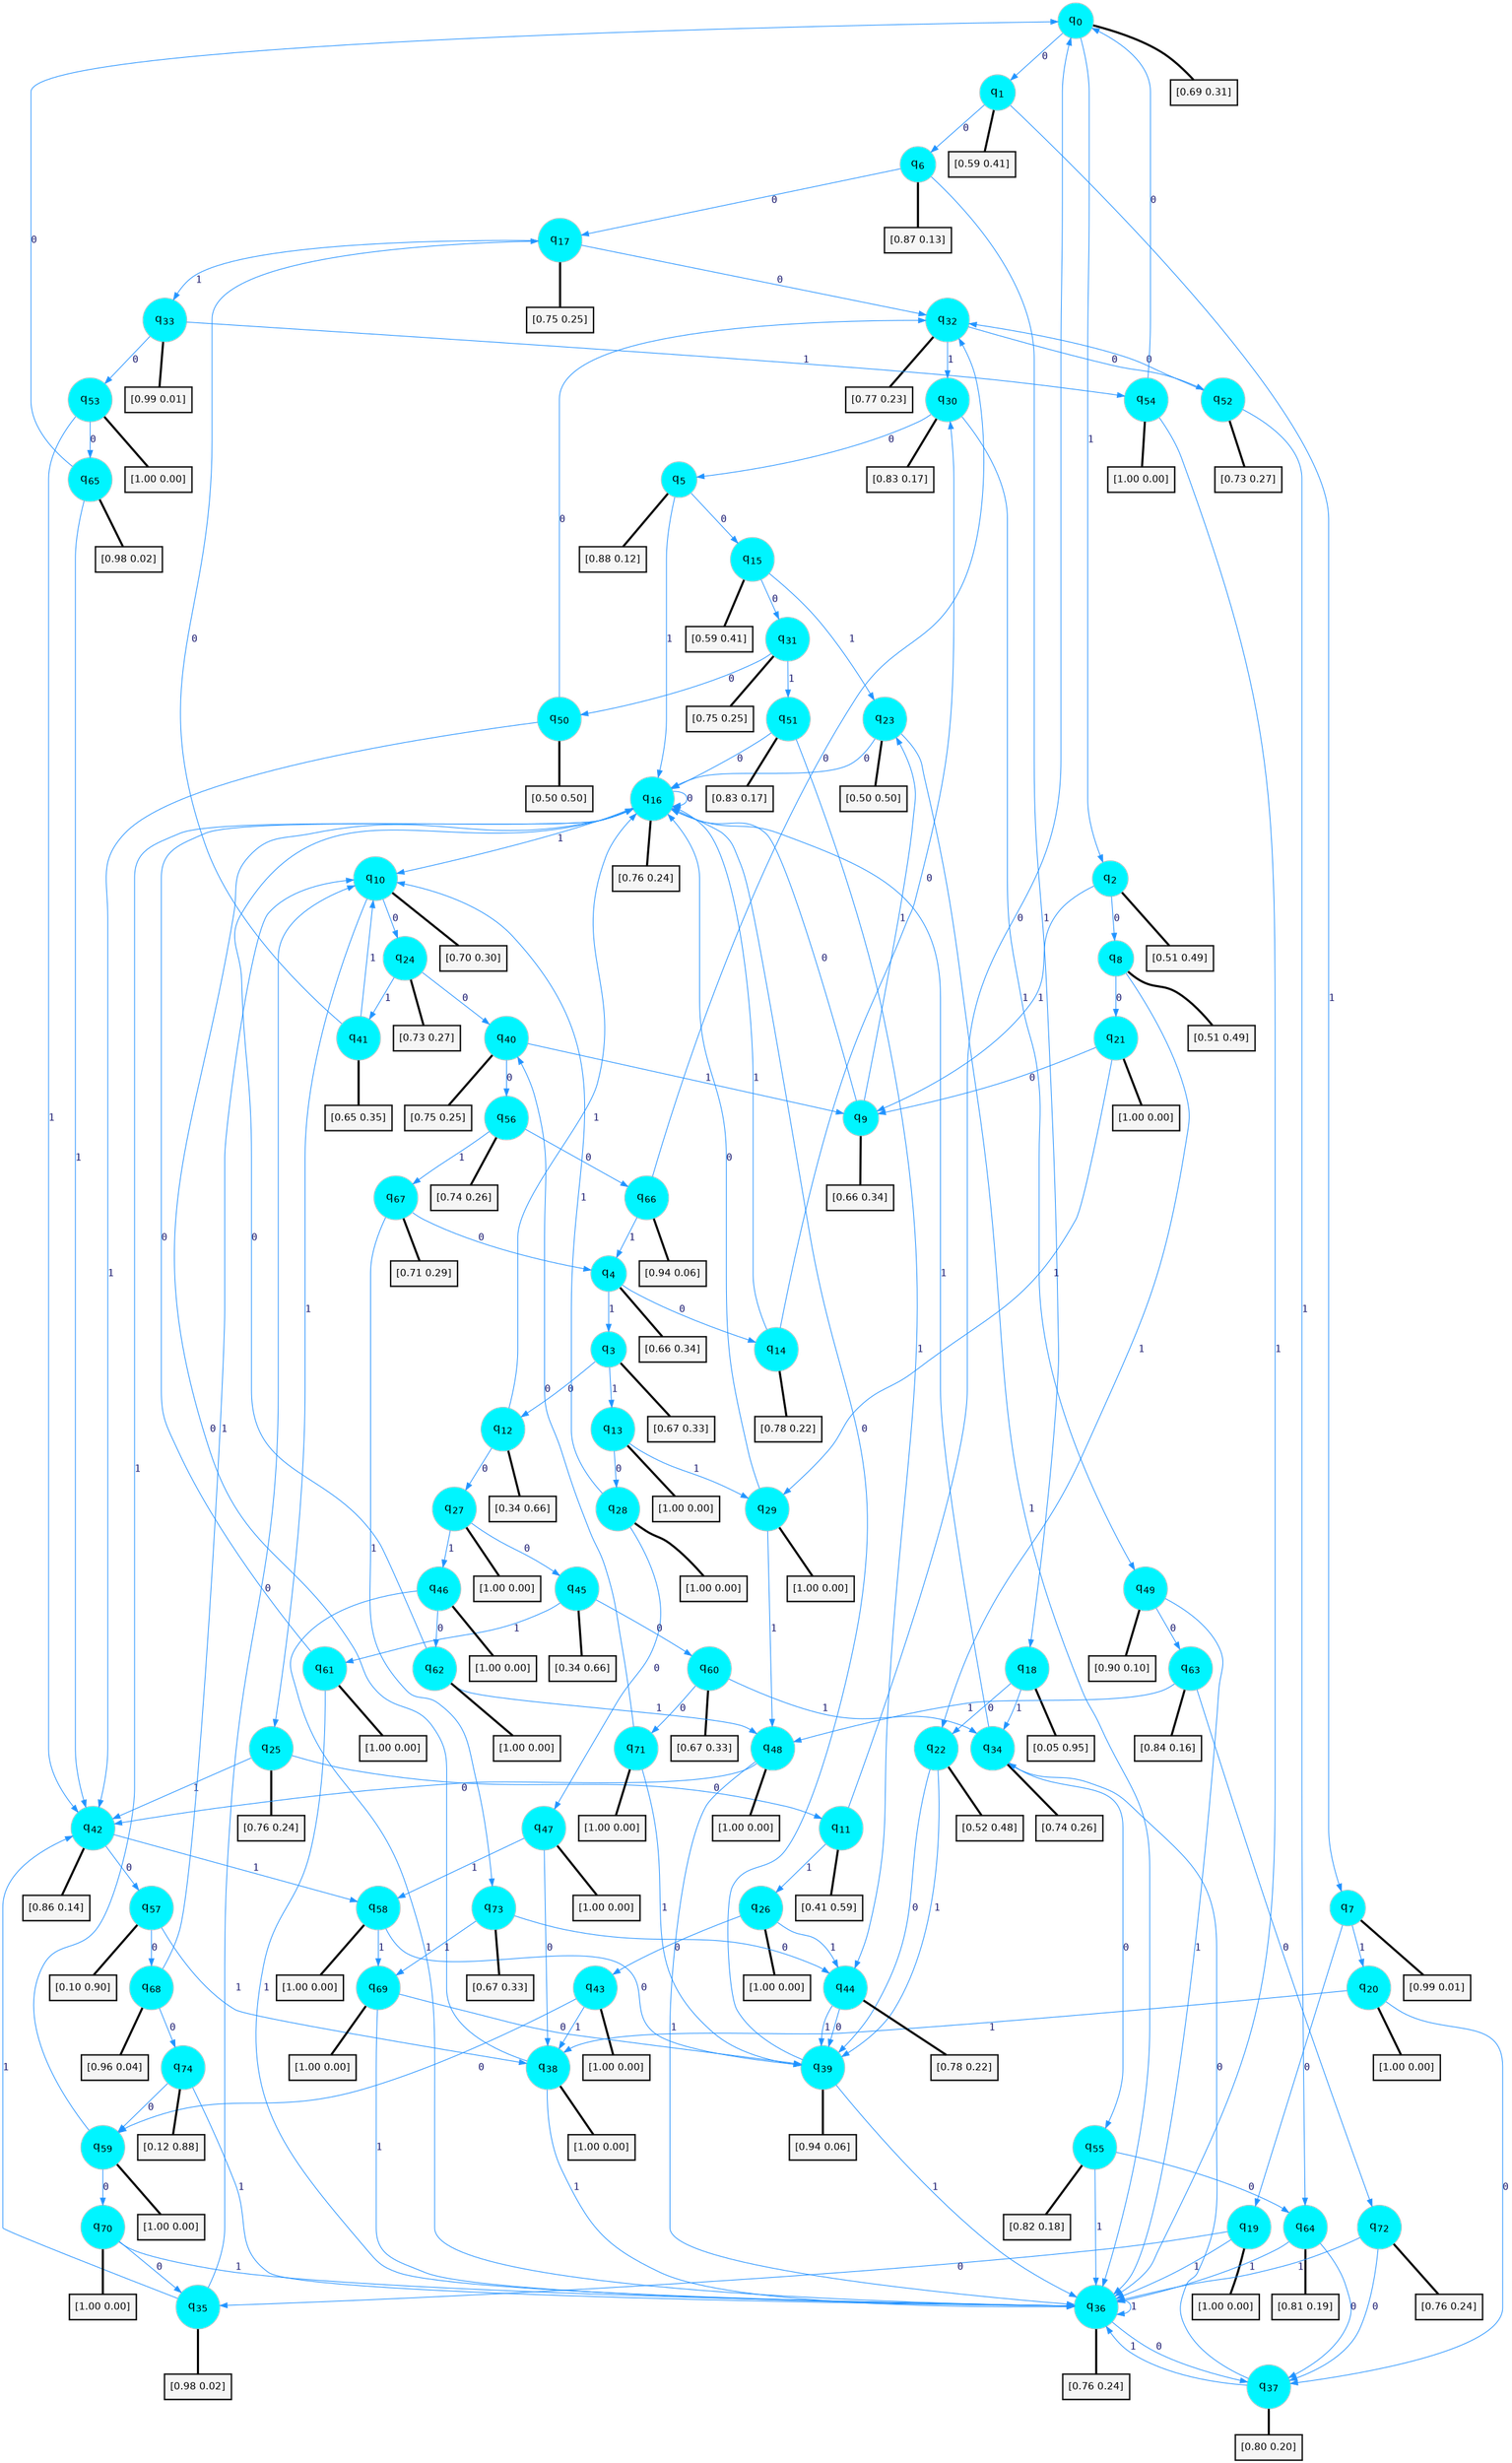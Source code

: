digraph G {
graph [
bgcolor=transparent, dpi=300, rankdir=TD, size="40,25"];
node [
color=gray, fillcolor=turquoise1, fontcolor=black, fontname=Helvetica, fontsize=16, fontweight=bold, shape=circle, style=filled];
edge [
arrowsize=1, color=dodgerblue1, fontcolor=midnightblue, fontname=courier, fontweight=bold, penwidth=1, style=solid, weight=20];
0[label=<q<SUB>0</SUB>>];
1[label=<q<SUB>1</SUB>>];
2[label=<q<SUB>2</SUB>>];
3[label=<q<SUB>3</SUB>>];
4[label=<q<SUB>4</SUB>>];
5[label=<q<SUB>5</SUB>>];
6[label=<q<SUB>6</SUB>>];
7[label=<q<SUB>7</SUB>>];
8[label=<q<SUB>8</SUB>>];
9[label=<q<SUB>9</SUB>>];
10[label=<q<SUB>10</SUB>>];
11[label=<q<SUB>11</SUB>>];
12[label=<q<SUB>12</SUB>>];
13[label=<q<SUB>13</SUB>>];
14[label=<q<SUB>14</SUB>>];
15[label=<q<SUB>15</SUB>>];
16[label=<q<SUB>16</SUB>>];
17[label=<q<SUB>17</SUB>>];
18[label=<q<SUB>18</SUB>>];
19[label=<q<SUB>19</SUB>>];
20[label=<q<SUB>20</SUB>>];
21[label=<q<SUB>21</SUB>>];
22[label=<q<SUB>22</SUB>>];
23[label=<q<SUB>23</SUB>>];
24[label=<q<SUB>24</SUB>>];
25[label=<q<SUB>25</SUB>>];
26[label=<q<SUB>26</SUB>>];
27[label=<q<SUB>27</SUB>>];
28[label=<q<SUB>28</SUB>>];
29[label=<q<SUB>29</SUB>>];
30[label=<q<SUB>30</SUB>>];
31[label=<q<SUB>31</SUB>>];
32[label=<q<SUB>32</SUB>>];
33[label=<q<SUB>33</SUB>>];
34[label=<q<SUB>34</SUB>>];
35[label=<q<SUB>35</SUB>>];
36[label=<q<SUB>36</SUB>>];
37[label=<q<SUB>37</SUB>>];
38[label=<q<SUB>38</SUB>>];
39[label=<q<SUB>39</SUB>>];
40[label=<q<SUB>40</SUB>>];
41[label=<q<SUB>41</SUB>>];
42[label=<q<SUB>42</SUB>>];
43[label=<q<SUB>43</SUB>>];
44[label=<q<SUB>44</SUB>>];
45[label=<q<SUB>45</SUB>>];
46[label=<q<SUB>46</SUB>>];
47[label=<q<SUB>47</SUB>>];
48[label=<q<SUB>48</SUB>>];
49[label=<q<SUB>49</SUB>>];
50[label=<q<SUB>50</SUB>>];
51[label=<q<SUB>51</SUB>>];
52[label=<q<SUB>52</SUB>>];
53[label=<q<SUB>53</SUB>>];
54[label=<q<SUB>54</SUB>>];
55[label=<q<SUB>55</SUB>>];
56[label=<q<SUB>56</SUB>>];
57[label=<q<SUB>57</SUB>>];
58[label=<q<SUB>58</SUB>>];
59[label=<q<SUB>59</SUB>>];
60[label=<q<SUB>60</SUB>>];
61[label=<q<SUB>61</SUB>>];
62[label=<q<SUB>62</SUB>>];
63[label=<q<SUB>63</SUB>>];
64[label=<q<SUB>64</SUB>>];
65[label=<q<SUB>65</SUB>>];
66[label=<q<SUB>66</SUB>>];
67[label=<q<SUB>67</SUB>>];
68[label=<q<SUB>68</SUB>>];
69[label=<q<SUB>69</SUB>>];
70[label=<q<SUB>70</SUB>>];
71[label=<q<SUB>71</SUB>>];
72[label=<q<SUB>72</SUB>>];
73[label=<q<SUB>73</SUB>>];
74[label=<q<SUB>74</SUB>>];
75[label="[0.69 0.31]", shape=box,fontcolor=black, fontname=Helvetica, fontsize=14, penwidth=2, fillcolor=whitesmoke,color=black];
76[label="[0.59 0.41]", shape=box,fontcolor=black, fontname=Helvetica, fontsize=14, penwidth=2, fillcolor=whitesmoke,color=black];
77[label="[0.51 0.49]", shape=box,fontcolor=black, fontname=Helvetica, fontsize=14, penwidth=2, fillcolor=whitesmoke,color=black];
78[label="[0.67 0.33]", shape=box,fontcolor=black, fontname=Helvetica, fontsize=14, penwidth=2, fillcolor=whitesmoke,color=black];
79[label="[0.66 0.34]", shape=box,fontcolor=black, fontname=Helvetica, fontsize=14, penwidth=2, fillcolor=whitesmoke,color=black];
80[label="[0.88 0.12]", shape=box,fontcolor=black, fontname=Helvetica, fontsize=14, penwidth=2, fillcolor=whitesmoke,color=black];
81[label="[0.87 0.13]", shape=box,fontcolor=black, fontname=Helvetica, fontsize=14, penwidth=2, fillcolor=whitesmoke,color=black];
82[label="[0.99 0.01]", shape=box,fontcolor=black, fontname=Helvetica, fontsize=14, penwidth=2, fillcolor=whitesmoke,color=black];
83[label="[0.51 0.49]", shape=box,fontcolor=black, fontname=Helvetica, fontsize=14, penwidth=2, fillcolor=whitesmoke,color=black];
84[label="[0.66 0.34]", shape=box,fontcolor=black, fontname=Helvetica, fontsize=14, penwidth=2, fillcolor=whitesmoke,color=black];
85[label="[0.70 0.30]", shape=box,fontcolor=black, fontname=Helvetica, fontsize=14, penwidth=2, fillcolor=whitesmoke,color=black];
86[label="[0.41 0.59]", shape=box,fontcolor=black, fontname=Helvetica, fontsize=14, penwidth=2, fillcolor=whitesmoke,color=black];
87[label="[0.34 0.66]", shape=box,fontcolor=black, fontname=Helvetica, fontsize=14, penwidth=2, fillcolor=whitesmoke,color=black];
88[label="[1.00 0.00]", shape=box,fontcolor=black, fontname=Helvetica, fontsize=14, penwidth=2, fillcolor=whitesmoke,color=black];
89[label="[0.78 0.22]", shape=box,fontcolor=black, fontname=Helvetica, fontsize=14, penwidth=2, fillcolor=whitesmoke,color=black];
90[label="[0.59 0.41]", shape=box,fontcolor=black, fontname=Helvetica, fontsize=14, penwidth=2, fillcolor=whitesmoke,color=black];
91[label="[0.76 0.24]", shape=box,fontcolor=black, fontname=Helvetica, fontsize=14, penwidth=2, fillcolor=whitesmoke,color=black];
92[label="[0.75 0.25]", shape=box,fontcolor=black, fontname=Helvetica, fontsize=14, penwidth=2, fillcolor=whitesmoke,color=black];
93[label="[0.05 0.95]", shape=box,fontcolor=black, fontname=Helvetica, fontsize=14, penwidth=2, fillcolor=whitesmoke,color=black];
94[label="[1.00 0.00]", shape=box,fontcolor=black, fontname=Helvetica, fontsize=14, penwidth=2, fillcolor=whitesmoke,color=black];
95[label="[1.00 0.00]", shape=box,fontcolor=black, fontname=Helvetica, fontsize=14, penwidth=2, fillcolor=whitesmoke,color=black];
96[label="[1.00 0.00]", shape=box,fontcolor=black, fontname=Helvetica, fontsize=14, penwidth=2, fillcolor=whitesmoke,color=black];
97[label="[0.52 0.48]", shape=box,fontcolor=black, fontname=Helvetica, fontsize=14, penwidth=2, fillcolor=whitesmoke,color=black];
98[label="[0.50 0.50]", shape=box,fontcolor=black, fontname=Helvetica, fontsize=14, penwidth=2, fillcolor=whitesmoke,color=black];
99[label="[0.73 0.27]", shape=box,fontcolor=black, fontname=Helvetica, fontsize=14, penwidth=2, fillcolor=whitesmoke,color=black];
100[label="[0.76 0.24]", shape=box,fontcolor=black, fontname=Helvetica, fontsize=14, penwidth=2, fillcolor=whitesmoke,color=black];
101[label="[1.00 0.00]", shape=box,fontcolor=black, fontname=Helvetica, fontsize=14, penwidth=2, fillcolor=whitesmoke,color=black];
102[label="[1.00 0.00]", shape=box,fontcolor=black, fontname=Helvetica, fontsize=14, penwidth=2, fillcolor=whitesmoke,color=black];
103[label="[1.00 0.00]", shape=box,fontcolor=black, fontname=Helvetica, fontsize=14, penwidth=2, fillcolor=whitesmoke,color=black];
104[label="[1.00 0.00]", shape=box,fontcolor=black, fontname=Helvetica, fontsize=14, penwidth=2, fillcolor=whitesmoke,color=black];
105[label="[0.83 0.17]", shape=box,fontcolor=black, fontname=Helvetica, fontsize=14, penwidth=2, fillcolor=whitesmoke,color=black];
106[label="[0.75 0.25]", shape=box,fontcolor=black, fontname=Helvetica, fontsize=14, penwidth=2, fillcolor=whitesmoke,color=black];
107[label="[0.77 0.23]", shape=box,fontcolor=black, fontname=Helvetica, fontsize=14, penwidth=2, fillcolor=whitesmoke,color=black];
108[label="[0.99 0.01]", shape=box,fontcolor=black, fontname=Helvetica, fontsize=14, penwidth=2, fillcolor=whitesmoke,color=black];
109[label="[0.74 0.26]", shape=box,fontcolor=black, fontname=Helvetica, fontsize=14, penwidth=2, fillcolor=whitesmoke,color=black];
110[label="[0.98 0.02]", shape=box,fontcolor=black, fontname=Helvetica, fontsize=14, penwidth=2, fillcolor=whitesmoke,color=black];
111[label="[0.76 0.24]", shape=box,fontcolor=black, fontname=Helvetica, fontsize=14, penwidth=2, fillcolor=whitesmoke,color=black];
112[label="[0.80 0.20]", shape=box,fontcolor=black, fontname=Helvetica, fontsize=14, penwidth=2, fillcolor=whitesmoke,color=black];
113[label="[1.00 0.00]", shape=box,fontcolor=black, fontname=Helvetica, fontsize=14, penwidth=2, fillcolor=whitesmoke,color=black];
114[label="[0.94 0.06]", shape=box,fontcolor=black, fontname=Helvetica, fontsize=14, penwidth=2, fillcolor=whitesmoke,color=black];
115[label="[0.75 0.25]", shape=box,fontcolor=black, fontname=Helvetica, fontsize=14, penwidth=2, fillcolor=whitesmoke,color=black];
116[label="[0.65 0.35]", shape=box,fontcolor=black, fontname=Helvetica, fontsize=14, penwidth=2, fillcolor=whitesmoke,color=black];
117[label="[0.86 0.14]", shape=box,fontcolor=black, fontname=Helvetica, fontsize=14, penwidth=2, fillcolor=whitesmoke,color=black];
118[label="[1.00 0.00]", shape=box,fontcolor=black, fontname=Helvetica, fontsize=14, penwidth=2, fillcolor=whitesmoke,color=black];
119[label="[0.78 0.22]", shape=box,fontcolor=black, fontname=Helvetica, fontsize=14, penwidth=2, fillcolor=whitesmoke,color=black];
120[label="[0.34 0.66]", shape=box,fontcolor=black, fontname=Helvetica, fontsize=14, penwidth=2, fillcolor=whitesmoke,color=black];
121[label="[1.00 0.00]", shape=box,fontcolor=black, fontname=Helvetica, fontsize=14, penwidth=2, fillcolor=whitesmoke,color=black];
122[label="[1.00 0.00]", shape=box,fontcolor=black, fontname=Helvetica, fontsize=14, penwidth=2, fillcolor=whitesmoke,color=black];
123[label="[1.00 0.00]", shape=box,fontcolor=black, fontname=Helvetica, fontsize=14, penwidth=2, fillcolor=whitesmoke,color=black];
124[label="[0.90 0.10]", shape=box,fontcolor=black, fontname=Helvetica, fontsize=14, penwidth=2, fillcolor=whitesmoke,color=black];
125[label="[0.50 0.50]", shape=box,fontcolor=black, fontname=Helvetica, fontsize=14, penwidth=2, fillcolor=whitesmoke,color=black];
126[label="[0.83 0.17]", shape=box,fontcolor=black, fontname=Helvetica, fontsize=14, penwidth=2, fillcolor=whitesmoke,color=black];
127[label="[0.73 0.27]", shape=box,fontcolor=black, fontname=Helvetica, fontsize=14, penwidth=2, fillcolor=whitesmoke,color=black];
128[label="[1.00 0.00]", shape=box,fontcolor=black, fontname=Helvetica, fontsize=14, penwidth=2, fillcolor=whitesmoke,color=black];
129[label="[1.00 0.00]", shape=box,fontcolor=black, fontname=Helvetica, fontsize=14, penwidth=2, fillcolor=whitesmoke,color=black];
130[label="[0.82 0.18]", shape=box,fontcolor=black, fontname=Helvetica, fontsize=14, penwidth=2, fillcolor=whitesmoke,color=black];
131[label="[0.74 0.26]", shape=box,fontcolor=black, fontname=Helvetica, fontsize=14, penwidth=2, fillcolor=whitesmoke,color=black];
132[label="[0.10 0.90]", shape=box,fontcolor=black, fontname=Helvetica, fontsize=14, penwidth=2, fillcolor=whitesmoke,color=black];
133[label="[1.00 0.00]", shape=box,fontcolor=black, fontname=Helvetica, fontsize=14, penwidth=2, fillcolor=whitesmoke,color=black];
134[label="[1.00 0.00]", shape=box,fontcolor=black, fontname=Helvetica, fontsize=14, penwidth=2, fillcolor=whitesmoke,color=black];
135[label="[0.67 0.33]", shape=box,fontcolor=black, fontname=Helvetica, fontsize=14, penwidth=2, fillcolor=whitesmoke,color=black];
136[label="[1.00 0.00]", shape=box,fontcolor=black, fontname=Helvetica, fontsize=14, penwidth=2, fillcolor=whitesmoke,color=black];
137[label="[1.00 0.00]", shape=box,fontcolor=black, fontname=Helvetica, fontsize=14, penwidth=2, fillcolor=whitesmoke,color=black];
138[label="[0.84 0.16]", shape=box,fontcolor=black, fontname=Helvetica, fontsize=14, penwidth=2, fillcolor=whitesmoke,color=black];
139[label="[0.81 0.19]", shape=box,fontcolor=black, fontname=Helvetica, fontsize=14, penwidth=2, fillcolor=whitesmoke,color=black];
140[label="[0.98 0.02]", shape=box,fontcolor=black, fontname=Helvetica, fontsize=14, penwidth=2, fillcolor=whitesmoke,color=black];
141[label="[0.94 0.06]", shape=box,fontcolor=black, fontname=Helvetica, fontsize=14, penwidth=2, fillcolor=whitesmoke,color=black];
142[label="[0.71 0.29]", shape=box,fontcolor=black, fontname=Helvetica, fontsize=14, penwidth=2, fillcolor=whitesmoke,color=black];
143[label="[0.96 0.04]", shape=box,fontcolor=black, fontname=Helvetica, fontsize=14, penwidth=2, fillcolor=whitesmoke,color=black];
144[label="[1.00 0.00]", shape=box,fontcolor=black, fontname=Helvetica, fontsize=14, penwidth=2, fillcolor=whitesmoke,color=black];
145[label="[1.00 0.00]", shape=box,fontcolor=black, fontname=Helvetica, fontsize=14, penwidth=2, fillcolor=whitesmoke,color=black];
146[label="[1.00 0.00]", shape=box,fontcolor=black, fontname=Helvetica, fontsize=14, penwidth=2, fillcolor=whitesmoke,color=black];
147[label="[0.76 0.24]", shape=box,fontcolor=black, fontname=Helvetica, fontsize=14, penwidth=2, fillcolor=whitesmoke,color=black];
148[label="[0.67 0.33]", shape=box,fontcolor=black, fontname=Helvetica, fontsize=14, penwidth=2, fillcolor=whitesmoke,color=black];
149[label="[0.12 0.88]", shape=box,fontcolor=black, fontname=Helvetica, fontsize=14, penwidth=2, fillcolor=whitesmoke,color=black];
0->1 [label=0];
0->2 [label=1];
0->75 [arrowhead=none, penwidth=3,color=black];
1->6 [label=0];
1->7 [label=1];
1->76 [arrowhead=none, penwidth=3,color=black];
2->8 [label=0];
2->9 [label=1];
2->77 [arrowhead=none, penwidth=3,color=black];
3->12 [label=0];
3->13 [label=1];
3->78 [arrowhead=none, penwidth=3,color=black];
4->14 [label=0];
4->3 [label=1];
4->79 [arrowhead=none, penwidth=3,color=black];
5->15 [label=0];
5->16 [label=1];
5->80 [arrowhead=none, penwidth=3,color=black];
6->17 [label=0];
6->18 [label=1];
6->81 [arrowhead=none, penwidth=3,color=black];
7->19 [label=0];
7->20 [label=1];
7->82 [arrowhead=none, penwidth=3,color=black];
8->21 [label=0];
8->22 [label=1];
8->83 [arrowhead=none, penwidth=3,color=black];
9->16 [label=0];
9->23 [label=1];
9->84 [arrowhead=none, penwidth=3,color=black];
10->24 [label=0];
10->25 [label=1];
10->85 [arrowhead=none, penwidth=3,color=black];
11->0 [label=0];
11->26 [label=1];
11->86 [arrowhead=none, penwidth=3,color=black];
12->27 [label=0];
12->16 [label=1];
12->87 [arrowhead=none, penwidth=3,color=black];
13->28 [label=0];
13->29 [label=1];
13->88 [arrowhead=none, penwidth=3,color=black];
14->30 [label=0];
14->16 [label=1];
14->89 [arrowhead=none, penwidth=3,color=black];
15->31 [label=0];
15->23 [label=1];
15->90 [arrowhead=none, penwidth=3,color=black];
16->16 [label=0];
16->10 [label=1];
16->91 [arrowhead=none, penwidth=3,color=black];
17->32 [label=0];
17->33 [label=1];
17->92 [arrowhead=none, penwidth=3,color=black];
18->22 [label=0];
18->34 [label=1];
18->93 [arrowhead=none, penwidth=3,color=black];
19->35 [label=0];
19->36 [label=1];
19->94 [arrowhead=none, penwidth=3,color=black];
20->37 [label=0];
20->38 [label=1];
20->95 [arrowhead=none, penwidth=3,color=black];
21->9 [label=0];
21->29 [label=1];
21->96 [arrowhead=none, penwidth=3,color=black];
22->39 [label=0];
22->39 [label=1];
22->97 [arrowhead=none, penwidth=3,color=black];
23->16 [label=0];
23->36 [label=1];
23->98 [arrowhead=none, penwidth=3,color=black];
24->40 [label=0];
24->41 [label=1];
24->99 [arrowhead=none, penwidth=3,color=black];
25->11 [label=0];
25->42 [label=1];
25->100 [arrowhead=none, penwidth=3,color=black];
26->43 [label=0];
26->44 [label=1];
26->101 [arrowhead=none, penwidth=3,color=black];
27->45 [label=0];
27->46 [label=1];
27->102 [arrowhead=none, penwidth=3,color=black];
28->47 [label=0];
28->10 [label=1];
28->103 [arrowhead=none, penwidth=3,color=black];
29->16 [label=0];
29->48 [label=1];
29->104 [arrowhead=none, penwidth=3,color=black];
30->5 [label=0];
30->49 [label=1];
30->105 [arrowhead=none, penwidth=3,color=black];
31->50 [label=0];
31->51 [label=1];
31->106 [arrowhead=none, penwidth=3,color=black];
32->52 [label=0];
32->30 [label=1];
32->107 [arrowhead=none, penwidth=3,color=black];
33->53 [label=0];
33->54 [label=1];
33->108 [arrowhead=none, penwidth=3,color=black];
34->55 [label=0];
34->16 [label=1];
34->109 [arrowhead=none, penwidth=3,color=black];
35->10 [label=0];
35->42 [label=1];
35->110 [arrowhead=none, penwidth=3,color=black];
36->37 [label=0];
36->36 [label=1];
36->111 [arrowhead=none, penwidth=3,color=black];
37->34 [label=0];
37->36 [label=1];
37->112 [arrowhead=none, penwidth=3,color=black];
38->16 [label=0];
38->36 [label=1];
38->113 [arrowhead=none, penwidth=3,color=black];
39->16 [label=0];
39->36 [label=1];
39->114 [arrowhead=none, penwidth=3,color=black];
40->56 [label=0];
40->9 [label=1];
40->115 [arrowhead=none, penwidth=3,color=black];
41->17 [label=0];
41->10 [label=1];
41->116 [arrowhead=none, penwidth=3,color=black];
42->57 [label=0];
42->58 [label=1];
42->117 [arrowhead=none, penwidth=3,color=black];
43->59 [label=0];
43->38 [label=1];
43->118 [arrowhead=none, penwidth=3,color=black];
44->39 [label=0];
44->39 [label=1];
44->119 [arrowhead=none, penwidth=3,color=black];
45->60 [label=0];
45->61 [label=1];
45->120 [arrowhead=none, penwidth=3,color=black];
46->62 [label=0];
46->36 [label=1];
46->121 [arrowhead=none, penwidth=3,color=black];
47->38 [label=0];
47->58 [label=1];
47->122 [arrowhead=none, penwidth=3,color=black];
48->42 [label=0];
48->36 [label=1];
48->123 [arrowhead=none, penwidth=3,color=black];
49->63 [label=0];
49->36 [label=1];
49->124 [arrowhead=none, penwidth=3,color=black];
50->32 [label=0];
50->42 [label=1];
50->125 [arrowhead=none, penwidth=3,color=black];
51->16 [label=0];
51->44 [label=1];
51->126 [arrowhead=none, penwidth=3,color=black];
52->32 [label=0];
52->64 [label=1];
52->127 [arrowhead=none, penwidth=3,color=black];
53->65 [label=0];
53->42 [label=1];
53->128 [arrowhead=none, penwidth=3,color=black];
54->0 [label=0];
54->36 [label=1];
54->129 [arrowhead=none, penwidth=3,color=black];
55->64 [label=0];
55->36 [label=1];
55->130 [arrowhead=none, penwidth=3,color=black];
56->66 [label=0];
56->67 [label=1];
56->131 [arrowhead=none, penwidth=3,color=black];
57->68 [label=0];
57->38 [label=1];
57->132 [arrowhead=none, penwidth=3,color=black];
58->39 [label=0];
58->69 [label=1];
58->133 [arrowhead=none, penwidth=3,color=black];
59->70 [label=0];
59->16 [label=1];
59->134 [arrowhead=none, penwidth=3,color=black];
60->71 [label=0];
60->34 [label=1];
60->135 [arrowhead=none, penwidth=3,color=black];
61->16 [label=0];
61->36 [label=1];
61->136 [arrowhead=none, penwidth=3,color=black];
62->16 [label=0];
62->48 [label=1];
62->137 [arrowhead=none, penwidth=3,color=black];
63->72 [label=0];
63->48 [label=1];
63->138 [arrowhead=none, penwidth=3,color=black];
64->37 [label=0];
64->36 [label=1];
64->139 [arrowhead=none, penwidth=3,color=black];
65->0 [label=0];
65->42 [label=1];
65->140 [arrowhead=none, penwidth=3,color=black];
66->32 [label=0];
66->4 [label=1];
66->141 [arrowhead=none, penwidth=3,color=black];
67->4 [label=0];
67->73 [label=1];
67->142 [arrowhead=none, penwidth=3,color=black];
68->74 [label=0];
68->10 [label=1];
68->143 [arrowhead=none, penwidth=3,color=black];
69->39 [label=0];
69->36 [label=1];
69->144 [arrowhead=none, penwidth=3,color=black];
70->35 [label=0];
70->36 [label=1];
70->145 [arrowhead=none, penwidth=3,color=black];
71->40 [label=0];
71->39 [label=1];
71->146 [arrowhead=none, penwidth=3,color=black];
72->37 [label=0];
72->36 [label=1];
72->147 [arrowhead=none, penwidth=3,color=black];
73->44 [label=0];
73->69 [label=1];
73->148 [arrowhead=none, penwidth=3,color=black];
74->59 [label=0];
74->36 [label=1];
74->149 [arrowhead=none, penwidth=3,color=black];
}
